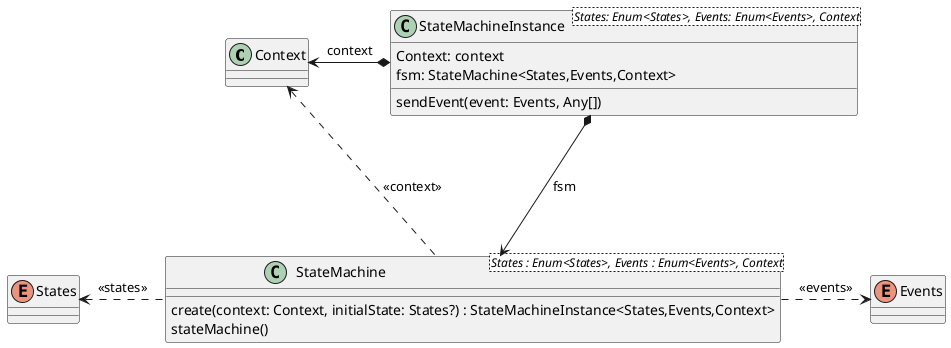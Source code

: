 @startuml

class Context {
}
enum States {
}
enum Events {
}

class StateMachine<States : Enum<States>, Events : Enum<Events>, Context> {
    create(context: Context, initialState: States?) : StateMachineInstance<States,Events,Context>
    stateMachine()
}

class StateMachineInstance<States: Enum<States>, Events: Enum<Events>, Context> {
    Context: context
    fsm: StateMachine<States,Events,Context>
    sendEvent(event: Events, Any[])
}

StateMachine ..left..> States : <<states>>
StateMachine ..right..> Events : <<events>>
StateMachine ..up.> Context : <<context>>

StateMachineInstance *---> StateMachine : fsm
StateMachineInstance *-left-> Context : context

@enduml
